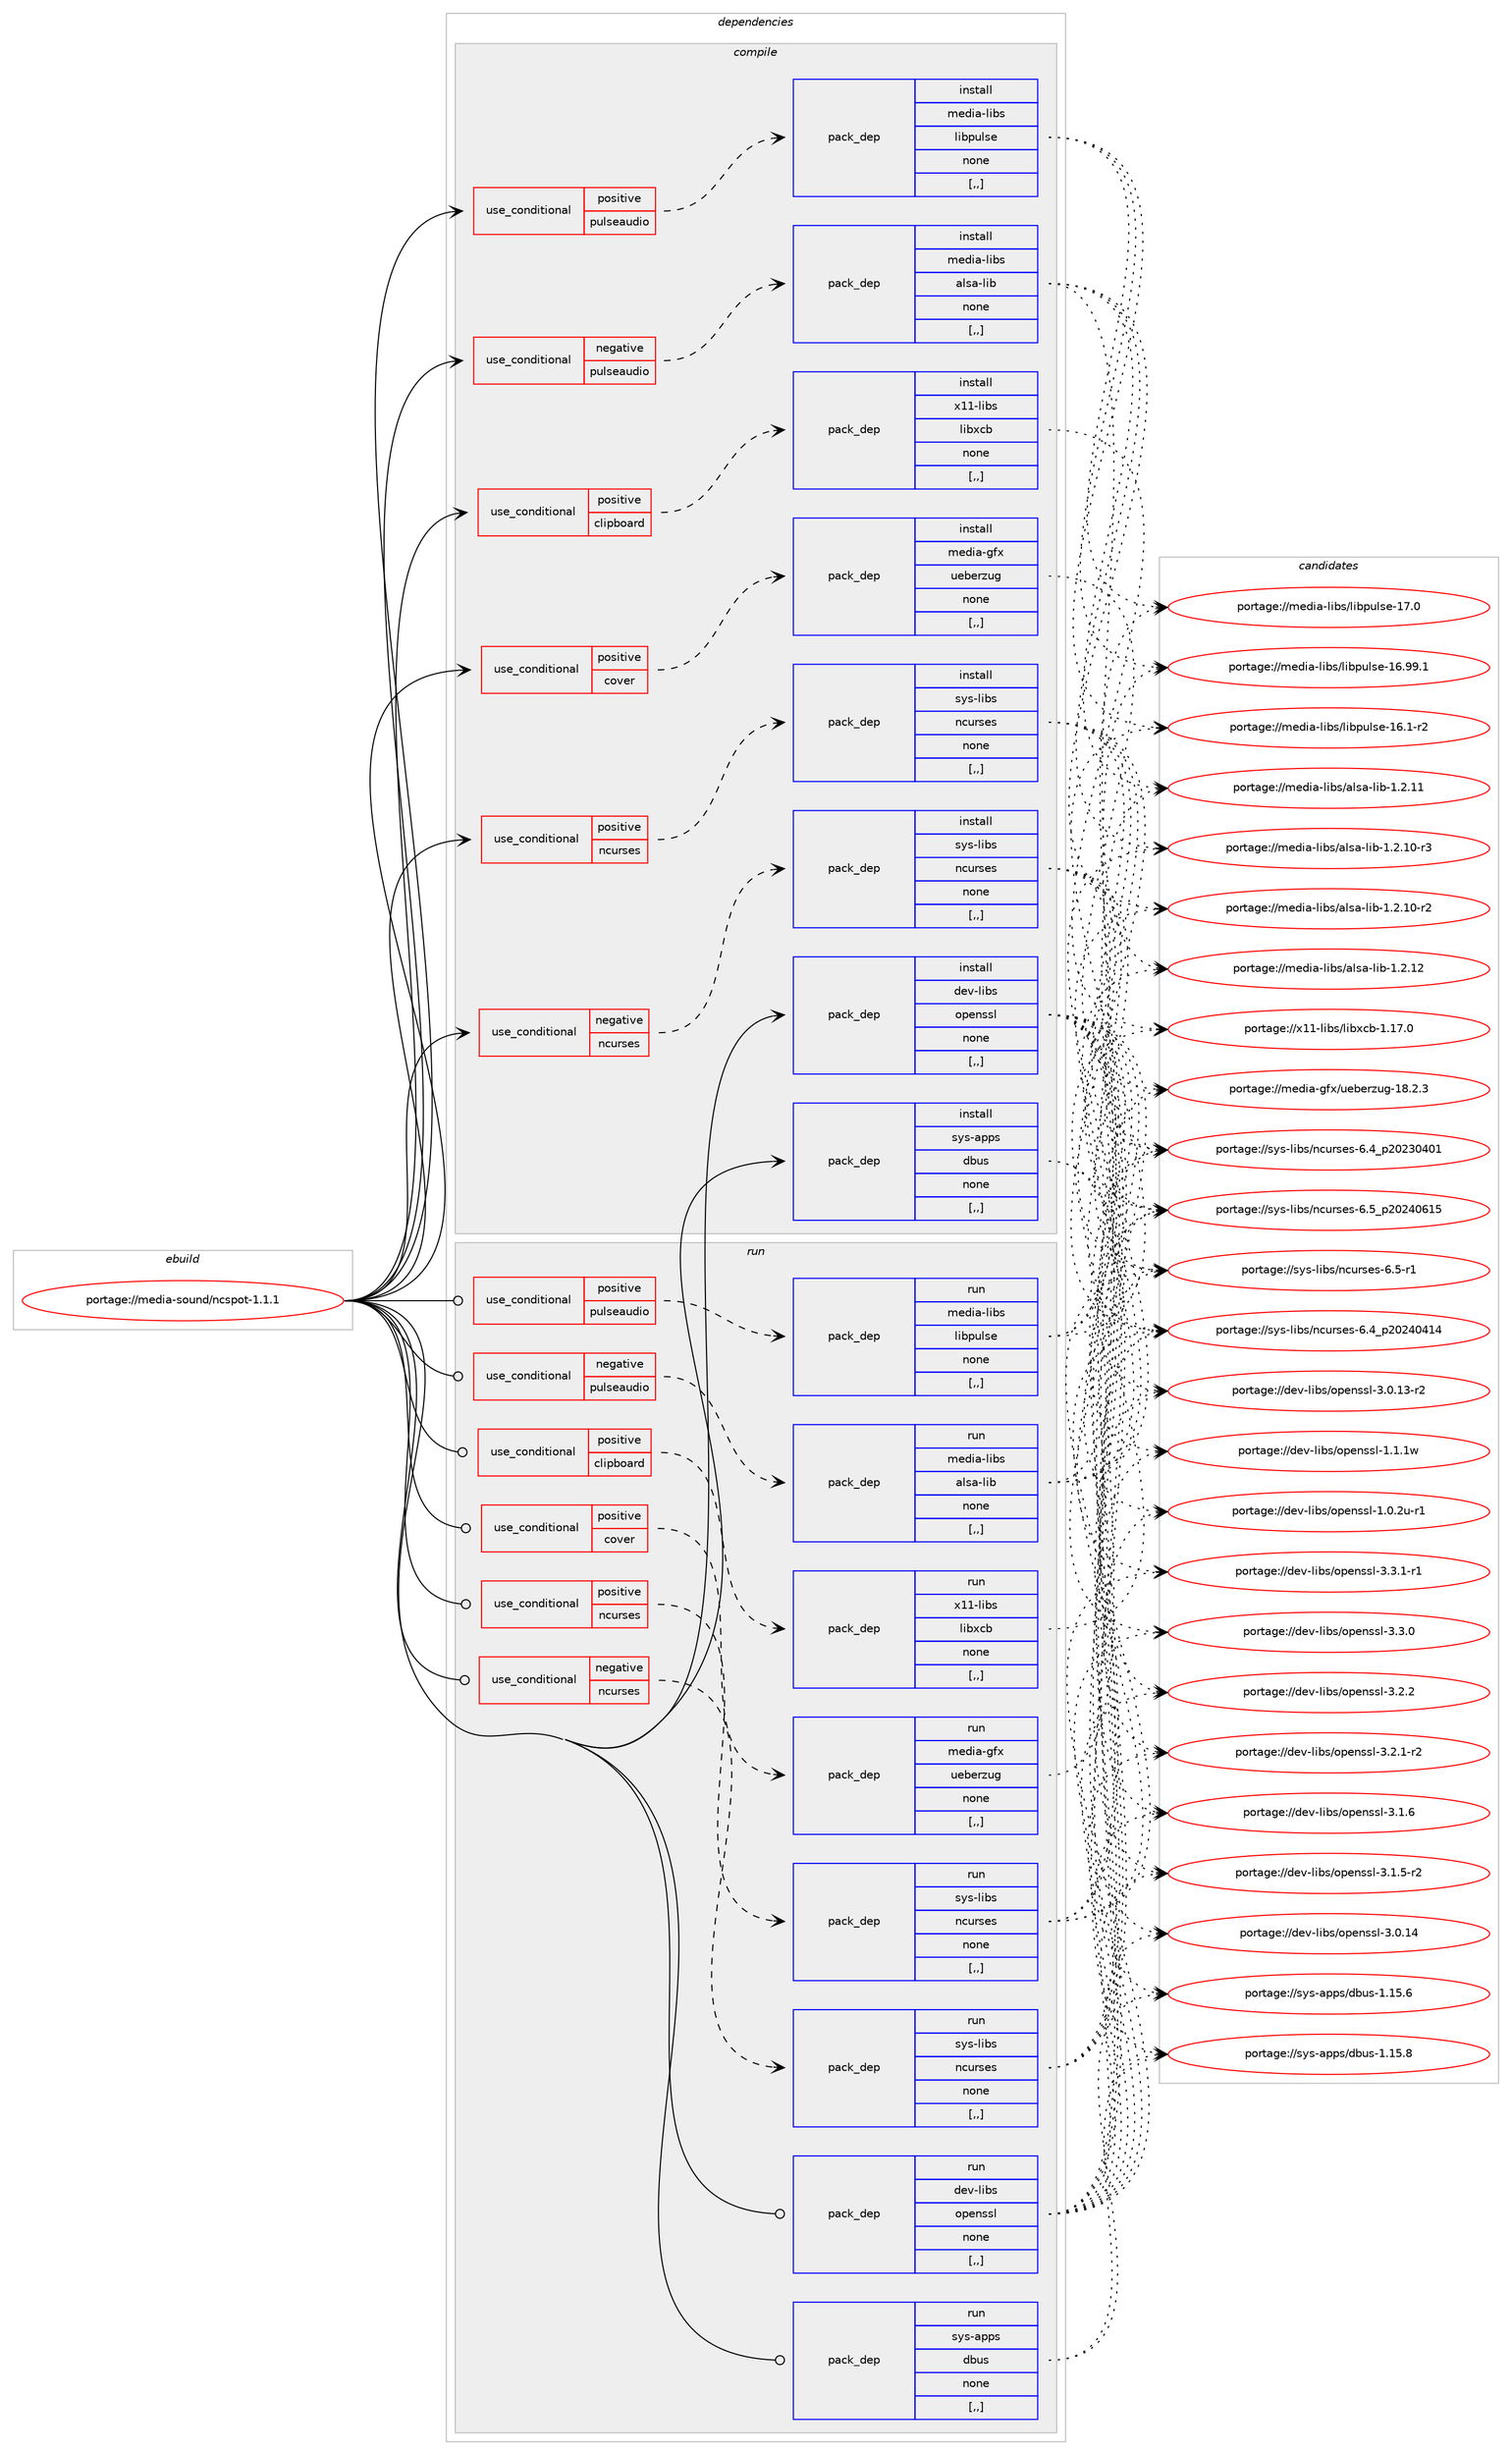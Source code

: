 digraph prolog {

# *************
# Graph options
# *************

newrank=true;
concentrate=true;
compound=true;
graph [rankdir=LR,fontname=Helvetica,fontsize=10,ranksep=1.5];#, ranksep=2.5, nodesep=0.2];
edge  [arrowhead=vee];
node  [fontname=Helvetica,fontsize=10];

# **********
# The ebuild
# **********

subgraph cluster_leftcol {
color=gray;
label=<<i>ebuild</i>>;
id [label="portage://media-sound/ncspot-1.1.1", color=red, width=4, href="../media-sound/ncspot-1.1.1.svg"];
}

# ****************
# The dependencies
# ****************

subgraph cluster_midcol {
color=gray;
label=<<i>dependencies</i>>;
subgraph cluster_compile {
fillcolor="#eeeeee";
style=filled;
label=<<i>compile</i>>;
subgraph cond80678 {
dependency318328 [label=<<TABLE BORDER="0" CELLBORDER="1" CELLSPACING="0" CELLPADDING="4"><TR><TD ROWSPAN="3" CELLPADDING="10">use_conditional</TD></TR><TR><TD>negative</TD></TR><TR><TD>ncurses</TD></TR></TABLE>>, shape=none, color=red];
subgraph pack235195 {
dependency318329 [label=<<TABLE BORDER="0" CELLBORDER="1" CELLSPACING="0" CELLPADDING="4" WIDTH="220"><TR><TD ROWSPAN="6" CELLPADDING="30">pack_dep</TD></TR><TR><TD WIDTH="110">install</TD></TR><TR><TD>sys-libs</TD></TR><TR><TD>ncurses</TD></TR><TR><TD>none</TD></TR><TR><TD>[,,]</TD></TR></TABLE>>, shape=none, color=blue];
}
dependency318328:e -> dependency318329:w [weight=20,style="dashed",arrowhead="vee"];
}
id:e -> dependency318328:w [weight=20,style="solid",arrowhead="vee"];
subgraph cond80679 {
dependency318330 [label=<<TABLE BORDER="0" CELLBORDER="1" CELLSPACING="0" CELLPADDING="4"><TR><TD ROWSPAN="3" CELLPADDING="10">use_conditional</TD></TR><TR><TD>negative</TD></TR><TR><TD>pulseaudio</TD></TR></TABLE>>, shape=none, color=red];
subgraph pack235196 {
dependency318331 [label=<<TABLE BORDER="0" CELLBORDER="1" CELLSPACING="0" CELLPADDING="4" WIDTH="220"><TR><TD ROWSPAN="6" CELLPADDING="30">pack_dep</TD></TR><TR><TD WIDTH="110">install</TD></TR><TR><TD>media-libs</TD></TR><TR><TD>alsa-lib</TD></TR><TR><TD>none</TD></TR><TR><TD>[,,]</TD></TR></TABLE>>, shape=none, color=blue];
}
dependency318330:e -> dependency318331:w [weight=20,style="dashed",arrowhead="vee"];
}
id:e -> dependency318330:w [weight=20,style="solid",arrowhead="vee"];
subgraph cond80680 {
dependency318332 [label=<<TABLE BORDER="0" CELLBORDER="1" CELLSPACING="0" CELLPADDING="4"><TR><TD ROWSPAN="3" CELLPADDING="10">use_conditional</TD></TR><TR><TD>positive</TD></TR><TR><TD>clipboard</TD></TR></TABLE>>, shape=none, color=red];
subgraph pack235197 {
dependency318333 [label=<<TABLE BORDER="0" CELLBORDER="1" CELLSPACING="0" CELLPADDING="4" WIDTH="220"><TR><TD ROWSPAN="6" CELLPADDING="30">pack_dep</TD></TR><TR><TD WIDTH="110">install</TD></TR><TR><TD>x11-libs</TD></TR><TR><TD>libxcb</TD></TR><TR><TD>none</TD></TR><TR><TD>[,,]</TD></TR></TABLE>>, shape=none, color=blue];
}
dependency318332:e -> dependency318333:w [weight=20,style="dashed",arrowhead="vee"];
}
id:e -> dependency318332:w [weight=20,style="solid",arrowhead="vee"];
subgraph cond80681 {
dependency318334 [label=<<TABLE BORDER="0" CELLBORDER="1" CELLSPACING="0" CELLPADDING="4"><TR><TD ROWSPAN="3" CELLPADDING="10">use_conditional</TD></TR><TR><TD>positive</TD></TR><TR><TD>cover</TD></TR></TABLE>>, shape=none, color=red];
subgraph pack235198 {
dependency318335 [label=<<TABLE BORDER="0" CELLBORDER="1" CELLSPACING="0" CELLPADDING="4" WIDTH="220"><TR><TD ROWSPAN="6" CELLPADDING="30">pack_dep</TD></TR><TR><TD WIDTH="110">install</TD></TR><TR><TD>media-gfx</TD></TR><TR><TD>ueberzug</TD></TR><TR><TD>none</TD></TR><TR><TD>[,,]</TD></TR></TABLE>>, shape=none, color=blue];
}
dependency318334:e -> dependency318335:w [weight=20,style="dashed",arrowhead="vee"];
}
id:e -> dependency318334:w [weight=20,style="solid",arrowhead="vee"];
subgraph cond80682 {
dependency318336 [label=<<TABLE BORDER="0" CELLBORDER="1" CELLSPACING="0" CELLPADDING="4"><TR><TD ROWSPAN="3" CELLPADDING="10">use_conditional</TD></TR><TR><TD>positive</TD></TR><TR><TD>ncurses</TD></TR></TABLE>>, shape=none, color=red];
subgraph pack235199 {
dependency318337 [label=<<TABLE BORDER="0" CELLBORDER="1" CELLSPACING="0" CELLPADDING="4" WIDTH="220"><TR><TD ROWSPAN="6" CELLPADDING="30">pack_dep</TD></TR><TR><TD WIDTH="110">install</TD></TR><TR><TD>sys-libs</TD></TR><TR><TD>ncurses</TD></TR><TR><TD>none</TD></TR><TR><TD>[,,]</TD></TR></TABLE>>, shape=none, color=blue];
}
dependency318336:e -> dependency318337:w [weight=20,style="dashed",arrowhead="vee"];
}
id:e -> dependency318336:w [weight=20,style="solid",arrowhead="vee"];
subgraph cond80683 {
dependency318338 [label=<<TABLE BORDER="0" CELLBORDER="1" CELLSPACING="0" CELLPADDING="4"><TR><TD ROWSPAN="3" CELLPADDING="10">use_conditional</TD></TR><TR><TD>positive</TD></TR><TR><TD>pulseaudio</TD></TR></TABLE>>, shape=none, color=red];
subgraph pack235200 {
dependency318339 [label=<<TABLE BORDER="0" CELLBORDER="1" CELLSPACING="0" CELLPADDING="4" WIDTH="220"><TR><TD ROWSPAN="6" CELLPADDING="30">pack_dep</TD></TR><TR><TD WIDTH="110">install</TD></TR><TR><TD>media-libs</TD></TR><TR><TD>libpulse</TD></TR><TR><TD>none</TD></TR><TR><TD>[,,]</TD></TR></TABLE>>, shape=none, color=blue];
}
dependency318338:e -> dependency318339:w [weight=20,style="dashed",arrowhead="vee"];
}
id:e -> dependency318338:w [weight=20,style="solid",arrowhead="vee"];
subgraph pack235201 {
dependency318340 [label=<<TABLE BORDER="0" CELLBORDER="1" CELLSPACING="0" CELLPADDING="4" WIDTH="220"><TR><TD ROWSPAN="6" CELLPADDING="30">pack_dep</TD></TR><TR><TD WIDTH="110">install</TD></TR><TR><TD>dev-libs</TD></TR><TR><TD>openssl</TD></TR><TR><TD>none</TD></TR><TR><TD>[,,]</TD></TR></TABLE>>, shape=none, color=blue];
}
id:e -> dependency318340:w [weight=20,style="solid",arrowhead="vee"];
subgraph pack235202 {
dependency318341 [label=<<TABLE BORDER="0" CELLBORDER="1" CELLSPACING="0" CELLPADDING="4" WIDTH="220"><TR><TD ROWSPAN="6" CELLPADDING="30">pack_dep</TD></TR><TR><TD WIDTH="110">install</TD></TR><TR><TD>sys-apps</TD></TR><TR><TD>dbus</TD></TR><TR><TD>none</TD></TR><TR><TD>[,,]</TD></TR></TABLE>>, shape=none, color=blue];
}
id:e -> dependency318341:w [weight=20,style="solid",arrowhead="vee"];
}
subgraph cluster_compileandrun {
fillcolor="#eeeeee";
style=filled;
label=<<i>compile and run</i>>;
}
subgraph cluster_run {
fillcolor="#eeeeee";
style=filled;
label=<<i>run</i>>;
subgraph cond80684 {
dependency318342 [label=<<TABLE BORDER="0" CELLBORDER="1" CELLSPACING="0" CELLPADDING="4"><TR><TD ROWSPAN="3" CELLPADDING="10">use_conditional</TD></TR><TR><TD>negative</TD></TR><TR><TD>ncurses</TD></TR></TABLE>>, shape=none, color=red];
subgraph pack235203 {
dependency318343 [label=<<TABLE BORDER="0" CELLBORDER="1" CELLSPACING="0" CELLPADDING="4" WIDTH="220"><TR><TD ROWSPAN="6" CELLPADDING="30">pack_dep</TD></TR><TR><TD WIDTH="110">run</TD></TR><TR><TD>sys-libs</TD></TR><TR><TD>ncurses</TD></TR><TR><TD>none</TD></TR><TR><TD>[,,]</TD></TR></TABLE>>, shape=none, color=blue];
}
dependency318342:e -> dependency318343:w [weight=20,style="dashed",arrowhead="vee"];
}
id:e -> dependency318342:w [weight=20,style="solid",arrowhead="odot"];
subgraph cond80685 {
dependency318344 [label=<<TABLE BORDER="0" CELLBORDER="1" CELLSPACING="0" CELLPADDING="4"><TR><TD ROWSPAN="3" CELLPADDING="10">use_conditional</TD></TR><TR><TD>negative</TD></TR><TR><TD>pulseaudio</TD></TR></TABLE>>, shape=none, color=red];
subgraph pack235204 {
dependency318345 [label=<<TABLE BORDER="0" CELLBORDER="1" CELLSPACING="0" CELLPADDING="4" WIDTH="220"><TR><TD ROWSPAN="6" CELLPADDING="30">pack_dep</TD></TR><TR><TD WIDTH="110">run</TD></TR><TR><TD>media-libs</TD></TR><TR><TD>alsa-lib</TD></TR><TR><TD>none</TD></TR><TR><TD>[,,]</TD></TR></TABLE>>, shape=none, color=blue];
}
dependency318344:e -> dependency318345:w [weight=20,style="dashed",arrowhead="vee"];
}
id:e -> dependency318344:w [weight=20,style="solid",arrowhead="odot"];
subgraph cond80686 {
dependency318346 [label=<<TABLE BORDER="0" CELLBORDER="1" CELLSPACING="0" CELLPADDING="4"><TR><TD ROWSPAN="3" CELLPADDING="10">use_conditional</TD></TR><TR><TD>positive</TD></TR><TR><TD>clipboard</TD></TR></TABLE>>, shape=none, color=red];
subgraph pack235205 {
dependency318347 [label=<<TABLE BORDER="0" CELLBORDER="1" CELLSPACING="0" CELLPADDING="4" WIDTH="220"><TR><TD ROWSPAN="6" CELLPADDING="30">pack_dep</TD></TR><TR><TD WIDTH="110">run</TD></TR><TR><TD>x11-libs</TD></TR><TR><TD>libxcb</TD></TR><TR><TD>none</TD></TR><TR><TD>[,,]</TD></TR></TABLE>>, shape=none, color=blue];
}
dependency318346:e -> dependency318347:w [weight=20,style="dashed",arrowhead="vee"];
}
id:e -> dependency318346:w [weight=20,style="solid",arrowhead="odot"];
subgraph cond80687 {
dependency318348 [label=<<TABLE BORDER="0" CELLBORDER="1" CELLSPACING="0" CELLPADDING="4"><TR><TD ROWSPAN="3" CELLPADDING="10">use_conditional</TD></TR><TR><TD>positive</TD></TR><TR><TD>cover</TD></TR></TABLE>>, shape=none, color=red];
subgraph pack235206 {
dependency318349 [label=<<TABLE BORDER="0" CELLBORDER="1" CELLSPACING="0" CELLPADDING="4" WIDTH="220"><TR><TD ROWSPAN="6" CELLPADDING="30">pack_dep</TD></TR><TR><TD WIDTH="110">run</TD></TR><TR><TD>media-gfx</TD></TR><TR><TD>ueberzug</TD></TR><TR><TD>none</TD></TR><TR><TD>[,,]</TD></TR></TABLE>>, shape=none, color=blue];
}
dependency318348:e -> dependency318349:w [weight=20,style="dashed",arrowhead="vee"];
}
id:e -> dependency318348:w [weight=20,style="solid",arrowhead="odot"];
subgraph cond80688 {
dependency318350 [label=<<TABLE BORDER="0" CELLBORDER="1" CELLSPACING="0" CELLPADDING="4"><TR><TD ROWSPAN="3" CELLPADDING="10">use_conditional</TD></TR><TR><TD>positive</TD></TR><TR><TD>ncurses</TD></TR></TABLE>>, shape=none, color=red];
subgraph pack235207 {
dependency318351 [label=<<TABLE BORDER="0" CELLBORDER="1" CELLSPACING="0" CELLPADDING="4" WIDTH="220"><TR><TD ROWSPAN="6" CELLPADDING="30">pack_dep</TD></TR><TR><TD WIDTH="110">run</TD></TR><TR><TD>sys-libs</TD></TR><TR><TD>ncurses</TD></TR><TR><TD>none</TD></TR><TR><TD>[,,]</TD></TR></TABLE>>, shape=none, color=blue];
}
dependency318350:e -> dependency318351:w [weight=20,style="dashed",arrowhead="vee"];
}
id:e -> dependency318350:w [weight=20,style="solid",arrowhead="odot"];
subgraph cond80689 {
dependency318352 [label=<<TABLE BORDER="0" CELLBORDER="1" CELLSPACING="0" CELLPADDING="4"><TR><TD ROWSPAN="3" CELLPADDING="10">use_conditional</TD></TR><TR><TD>positive</TD></TR><TR><TD>pulseaudio</TD></TR></TABLE>>, shape=none, color=red];
subgraph pack235208 {
dependency318353 [label=<<TABLE BORDER="0" CELLBORDER="1" CELLSPACING="0" CELLPADDING="4" WIDTH="220"><TR><TD ROWSPAN="6" CELLPADDING="30">pack_dep</TD></TR><TR><TD WIDTH="110">run</TD></TR><TR><TD>media-libs</TD></TR><TR><TD>libpulse</TD></TR><TR><TD>none</TD></TR><TR><TD>[,,]</TD></TR></TABLE>>, shape=none, color=blue];
}
dependency318352:e -> dependency318353:w [weight=20,style="dashed",arrowhead="vee"];
}
id:e -> dependency318352:w [weight=20,style="solid",arrowhead="odot"];
subgraph pack235209 {
dependency318354 [label=<<TABLE BORDER="0" CELLBORDER="1" CELLSPACING="0" CELLPADDING="4" WIDTH="220"><TR><TD ROWSPAN="6" CELLPADDING="30">pack_dep</TD></TR><TR><TD WIDTH="110">run</TD></TR><TR><TD>dev-libs</TD></TR><TR><TD>openssl</TD></TR><TR><TD>none</TD></TR><TR><TD>[,,]</TD></TR></TABLE>>, shape=none, color=blue];
}
id:e -> dependency318354:w [weight=20,style="solid",arrowhead="odot"];
subgraph pack235210 {
dependency318355 [label=<<TABLE BORDER="0" CELLBORDER="1" CELLSPACING="0" CELLPADDING="4" WIDTH="220"><TR><TD ROWSPAN="6" CELLPADDING="30">pack_dep</TD></TR><TR><TD WIDTH="110">run</TD></TR><TR><TD>sys-apps</TD></TR><TR><TD>dbus</TD></TR><TR><TD>none</TD></TR><TR><TD>[,,]</TD></TR></TABLE>>, shape=none, color=blue];
}
id:e -> dependency318355:w [weight=20,style="solid",arrowhead="odot"];
}
}

# **************
# The candidates
# **************

subgraph cluster_choices {
rank=same;
color=gray;
label=<<i>candidates</i>>;

subgraph choice235195 {
color=black;
nodesep=1;
choice1151211154510810598115471109911711411510111545544653951125048505248544953 [label="portage://sys-libs/ncurses-6.5_p20240615", color=red, width=4,href="../sys-libs/ncurses-6.5_p20240615.svg"];
choice11512111545108105981154711099117114115101115455446534511449 [label="portage://sys-libs/ncurses-6.5-r1", color=red, width=4,href="../sys-libs/ncurses-6.5-r1.svg"];
choice1151211154510810598115471109911711411510111545544652951125048505248524952 [label="portage://sys-libs/ncurses-6.4_p20240414", color=red, width=4,href="../sys-libs/ncurses-6.4_p20240414.svg"];
choice1151211154510810598115471109911711411510111545544652951125048505148524849 [label="portage://sys-libs/ncurses-6.4_p20230401", color=red, width=4,href="../sys-libs/ncurses-6.4_p20230401.svg"];
dependency318329:e -> choice1151211154510810598115471109911711411510111545544653951125048505248544953:w [style=dotted,weight="100"];
dependency318329:e -> choice11512111545108105981154711099117114115101115455446534511449:w [style=dotted,weight="100"];
dependency318329:e -> choice1151211154510810598115471109911711411510111545544652951125048505248524952:w [style=dotted,weight="100"];
dependency318329:e -> choice1151211154510810598115471109911711411510111545544652951125048505148524849:w [style=dotted,weight="100"];
}
subgraph choice235196 {
color=black;
nodesep=1;
choice109101100105974510810598115479710811597451081059845494650464950 [label="portage://media-libs/alsa-lib-1.2.12", color=red, width=4,href="../media-libs/alsa-lib-1.2.12.svg"];
choice109101100105974510810598115479710811597451081059845494650464949 [label="portage://media-libs/alsa-lib-1.2.11", color=red, width=4,href="../media-libs/alsa-lib-1.2.11.svg"];
choice1091011001059745108105981154797108115974510810598454946504649484511451 [label="portage://media-libs/alsa-lib-1.2.10-r3", color=red, width=4,href="../media-libs/alsa-lib-1.2.10-r3.svg"];
choice1091011001059745108105981154797108115974510810598454946504649484511450 [label="portage://media-libs/alsa-lib-1.2.10-r2", color=red, width=4,href="../media-libs/alsa-lib-1.2.10-r2.svg"];
dependency318331:e -> choice109101100105974510810598115479710811597451081059845494650464950:w [style=dotted,weight="100"];
dependency318331:e -> choice109101100105974510810598115479710811597451081059845494650464949:w [style=dotted,weight="100"];
dependency318331:e -> choice1091011001059745108105981154797108115974510810598454946504649484511451:w [style=dotted,weight="100"];
dependency318331:e -> choice1091011001059745108105981154797108115974510810598454946504649484511450:w [style=dotted,weight="100"];
}
subgraph choice235197 {
color=black;
nodesep=1;
choice120494945108105981154710810598120999845494649554648 [label="portage://x11-libs/libxcb-1.17.0", color=red, width=4,href="../x11-libs/libxcb-1.17.0.svg"];
dependency318333:e -> choice120494945108105981154710810598120999845494649554648:w [style=dotted,weight="100"];
}
subgraph choice235198 {
color=black;
nodesep=1;
choice1091011001059745103102120471171019810111412211710345495646504651 [label="portage://media-gfx/ueberzug-18.2.3", color=red, width=4,href="../media-gfx/ueberzug-18.2.3.svg"];
dependency318335:e -> choice1091011001059745103102120471171019810111412211710345495646504651:w [style=dotted,weight="100"];
}
subgraph choice235199 {
color=black;
nodesep=1;
choice1151211154510810598115471109911711411510111545544653951125048505248544953 [label="portage://sys-libs/ncurses-6.5_p20240615", color=red, width=4,href="../sys-libs/ncurses-6.5_p20240615.svg"];
choice11512111545108105981154711099117114115101115455446534511449 [label="portage://sys-libs/ncurses-6.5-r1", color=red, width=4,href="../sys-libs/ncurses-6.5-r1.svg"];
choice1151211154510810598115471109911711411510111545544652951125048505248524952 [label="portage://sys-libs/ncurses-6.4_p20240414", color=red, width=4,href="../sys-libs/ncurses-6.4_p20240414.svg"];
choice1151211154510810598115471109911711411510111545544652951125048505148524849 [label="portage://sys-libs/ncurses-6.4_p20230401", color=red, width=4,href="../sys-libs/ncurses-6.4_p20230401.svg"];
dependency318337:e -> choice1151211154510810598115471109911711411510111545544653951125048505248544953:w [style=dotted,weight="100"];
dependency318337:e -> choice11512111545108105981154711099117114115101115455446534511449:w [style=dotted,weight="100"];
dependency318337:e -> choice1151211154510810598115471109911711411510111545544652951125048505248524952:w [style=dotted,weight="100"];
dependency318337:e -> choice1151211154510810598115471109911711411510111545544652951125048505148524849:w [style=dotted,weight="100"];
}
subgraph choice235200 {
color=black;
nodesep=1;
choice10910110010597451081059811547108105981121171081151014549554648 [label="portage://media-libs/libpulse-17.0", color=red, width=4,href="../media-libs/libpulse-17.0.svg"];
choice10910110010597451081059811547108105981121171081151014549544657574649 [label="portage://media-libs/libpulse-16.99.1", color=red, width=4,href="../media-libs/libpulse-16.99.1.svg"];
choice109101100105974510810598115471081059811211710811510145495446494511450 [label="portage://media-libs/libpulse-16.1-r2", color=red, width=4,href="../media-libs/libpulse-16.1-r2.svg"];
dependency318339:e -> choice10910110010597451081059811547108105981121171081151014549554648:w [style=dotted,weight="100"];
dependency318339:e -> choice10910110010597451081059811547108105981121171081151014549544657574649:w [style=dotted,weight="100"];
dependency318339:e -> choice109101100105974510810598115471081059811211710811510145495446494511450:w [style=dotted,weight="100"];
}
subgraph choice235201 {
color=black;
nodesep=1;
choice1001011184510810598115471111121011101151151084551465146494511449 [label="portage://dev-libs/openssl-3.3.1-r1", color=red, width=4,href="../dev-libs/openssl-3.3.1-r1.svg"];
choice100101118451081059811547111112101110115115108455146514648 [label="portage://dev-libs/openssl-3.3.0", color=red, width=4,href="../dev-libs/openssl-3.3.0.svg"];
choice100101118451081059811547111112101110115115108455146504650 [label="portage://dev-libs/openssl-3.2.2", color=red, width=4,href="../dev-libs/openssl-3.2.2.svg"];
choice1001011184510810598115471111121011101151151084551465046494511450 [label="portage://dev-libs/openssl-3.2.1-r2", color=red, width=4,href="../dev-libs/openssl-3.2.1-r2.svg"];
choice100101118451081059811547111112101110115115108455146494654 [label="portage://dev-libs/openssl-3.1.6", color=red, width=4,href="../dev-libs/openssl-3.1.6.svg"];
choice1001011184510810598115471111121011101151151084551464946534511450 [label="portage://dev-libs/openssl-3.1.5-r2", color=red, width=4,href="../dev-libs/openssl-3.1.5-r2.svg"];
choice10010111845108105981154711111210111011511510845514648464952 [label="portage://dev-libs/openssl-3.0.14", color=red, width=4,href="../dev-libs/openssl-3.0.14.svg"];
choice100101118451081059811547111112101110115115108455146484649514511450 [label="portage://dev-libs/openssl-3.0.13-r2", color=red, width=4,href="../dev-libs/openssl-3.0.13-r2.svg"];
choice100101118451081059811547111112101110115115108454946494649119 [label="portage://dev-libs/openssl-1.1.1w", color=red, width=4,href="../dev-libs/openssl-1.1.1w.svg"];
choice1001011184510810598115471111121011101151151084549464846501174511449 [label="portage://dev-libs/openssl-1.0.2u-r1", color=red, width=4,href="../dev-libs/openssl-1.0.2u-r1.svg"];
dependency318340:e -> choice1001011184510810598115471111121011101151151084551465146494511449:w [style=dotted,weight="100"];
dependency318340:e -> choice100101118451081059811547111112101110115115108455146514648:w [style=dotted,weight="100"];
dependency318340:e -> choice100101118451081059811547111112101110115115108455146504650:w [style=dotted,weight="100"];
dependency318340:e -> choice1001011184510810598115471111121011101151151084551465046494511450:w [style=dotted,weight="100"];
dependency318340:e -> choice100101118451081059811547111112101110115115108455146494654:w [style=dotted,weight="100"];
dependency318340:e -> choice1001011184510810598115471111121011101151151084551464946534511450:w [style=dotted,weight="100"];
dependency318340:e -> choice10010111845108105981154711111210111011511510845514648464952:w [style=dotted,weight="100"];
dependency318340:e -> choice100101118451081059811547111112101110115115108455146484649514511450:w [style=dotted,weight="100"];
dependency318340:e -> choice100101118451081059811547111112101110115115108454946494649119:w [style=dotted,weight="100"];
dependency318340:e -> choice1001011184510810598115471111121011101151151084549464846501174511449:w [style=dotted,weight="100"];
}
subgraph choice235202 {
color=black;
nodesep=1;
choice1151211154597112112115471009811711545494649534656 [label="portage://sys-apps/dbus-1.15.8", color=red, width=4,href="../sys-apps/dbus-1.15.8.svg"];
choice1151211154597112112115471009811711545494649534654 [label="portage://sys-apps/dbus-1.15.6", color=red, width=4,href="../sys-apps/dbus-1.15.6.svg"];
dependency318341:e -> choice1151211154597112112115471009811711545494649534656:w [style=dotted,weight="100"];
dependency318341:e -> choice1151211154597112112115471009811711545494649534654:w [style=dotted,weight="100"];
}
subgraph choice235203 {
color=black;
nodesep=1;
choice1151211154510810598115471109911711411510111545544653951125048505248544953 [label="portage://sys-libs/ncurses-6.5_p20240615", color=red, width=4,href="../sys-libs/ncurses-6.5_p20240615.svg"];
choice11512111545108105981154711099117114115101115455446534511449 [label="portage://sys-libs/ncurses-6.5-r1", color=red, width=4,href="../sys-libs/ncurses-6.5-r1.svg"];
choice1151211154510810598115471109911711411510111545544652951125048505248524952 [label="portage://sys-libs/ncurses-6.4_p20240414", color=red, width=4,href="../sys-libs/ncurses-6.4_p20240414.svg"];
choice1151211154510810598115471109911711411510111545544652951125048505148524849 [label="portage://sys-libs/ncurses-6.4_p20230401", color=red, width=4,href="../sys-libs/ncurses-6.4_p20230401.svg"];
dependency318343:e -> choice1151211154510810598115471109911711411510111545544653951125048505248544953:w [style=dotted,weight="100"];
dependency318343:e -> choice11512111545108105981154711099117114115101115455446534511449:w [style=dotted,weight="100"];
dependency318343:e -> choice1151211154510810598115471109911711411510111545544652951125048505248524952:w [style=dotted,weight="100"];
dependency318343:e -> choice1151211154510810598115471109911711411510111545544652951125048505148524849:w [style=dotted,weight="100"];
}
subgraph choice235204 {
color=black;
nodesep=1;
choice109101100105974510810598115479710811597451081059845494650464950 [label="portage://media-libs/alsa-lib-1.2.12", color=red, width=4,href="../media-libs/alsa-lib-1.2.12.svg"];
choice109101100105974510810598115479710811597451081059845494650464949 [label="portage://media-libs/alsa-lib-1.2.11", color=red, width=4,href="../media-libs/alsa-lib-1.2.11.svg"];
choice1091011001059745108105981154797108115974510810598454946504649484511451 [label="portage://media-libs/alsa-lib-1.2.10-r3", color=red, width=4,href="../media-libs/alsa-lib-1.2.10-r3.svg"];
choice1091011001059745108105981154797108115974510810598454946504649484511450 [label="portage://media-libs/alsa-lib-1.2.10-r2", color=red, width=4,href="../media-libs/alsa-lib-1.2.10-r2.svg"];
dependency318345:e -> choice109101100105974510810598115479710811597451081059845494650464950:w [style=dotted,weight="100"];
dependency318345:e -> choice109101100105974510810598115479710811597451081059845494650464949:w [style=dotted,weight="100"];
dependency318345:e -> choice1091011001059745108105981154797108115974510810598454946504649484511451:w [style=dotted,weight="100"];
dependency318345:e -> choice1091011001059745108105981154797108115974510810598454946504649484511450:w [style=dotted,weight="100"];
}
subgraph choice235205 {
color=black;
nodesep=1;
choice120494945108105981154710810598120999845494649554648 [label="portage://x11-libs/libxcb-1.17.0", color=red, width=4,href="../x11-libs/libxcb-1.17.0.svg"];
dependency318347:e -> choice120494945108105981154710810598120999845494649554648:w [style=dotted,weight="100"];
}
subgraph choice235206 {
color=black;
nodesep=1;
choice1091011001059745103102120471171019810111412211710345495646504651 [label="portage://media-gfx/ueberzug-18.2.3", color=red, width=4,href="../media-gfx/ueberzug-18.2.3.svg"];
dependency318349:e -> choice1091011001059745103102120471171019810111412211710345495646504651:w [style=dotted,weight="100"];
}
subgraph choice235207 {
color=black;
nodesep=1;
choice1151211154510810598115471109911711411510111545544653951125048505248544953 [label="portage://sys-libs/ncurses-6.5_p20240615", color=red, width=4,href="../sys-libs/ncurses-6.5_p20240615.svg"];
choice11512111545108105981154711099117114115101115455446534511449 [label="portage://sys-libs/ncurses-6.5-r1", color=red, width=4,href="../sys-libs/ncurses-6.5-r1.svg"];
choice1151211154510810598115471109911711411510111545544652951125048505248524952 [label="portage://sys-libs/ncurses-6.4_p20240414", color=red, width=4,href="../sys-libs/ncurses-6.4_p20240414.svg"];
choice1151211154510810598115471109911711411510111545544652951125048505148524849 [label="portage://sys-libs/ncurses-6.4_p20230401", color=red, width=4,href="../sys-libs/ncurses-6.4_p20230401.svg"];
dependency318351:e -> choice1151211154510810598115471109911711411510111545544653951125048505248544953:w [style=dotted,weight="100"];
dependency318351:e -> choice11512111545108105981154711099117114115101115455446534511449:w [style=dotted,weight="100"];
dependency318351:e -> choice1151211154510810598115471109911711411510111545544652951125048505248524952:w [style=dotted,weight="100"];
dependency318351:e -> choice1151211154510810598115471109911711411510111545544652951125048505148524849:w [style=dotted,weight="100"];
}
subgraph choice235208 {
color=black;
nodesep=1;
choice10910110010597451081059811547108105981121171081151014549554648 [label="portage://media-libs/libpulse-17.0", color=red, width=4,href="../media-libs/libpulse-17.0.svg"];
choice10910110010597451081059811547108105981121171081151014549544657574649 [label="portage://media-libs/libpulse-16.99.1", color=red, width=4,href="../media-libs/libpulse-16.99.1.svg"];
choice109101100105974510810598115471081059811211710811510145495446494511450 [label="portage://media-libs/libpulse-16.1-r2", color=red, width=4,href="../media-libs/libpulse-16.1-r2.svg"];
dependency318353:e -> choice10910110010597451081059811547108105981121171081151014549554648:w [style=dotted,weight="100"];
dependency318353:e -> choice10910110010597451081059811547108105981121171081151014549544657574649:w [style=dotted,weight="100"];
dependency318353:e -> choice109101100105974510810598115471081059811211710811510145495446494511450:w [style=dotted,weight="100"];
}
subgraph choice235209 {
color=black;
nodesep=1;
choice1001011184510810598115471111121011101151151084551465146494511449 [label="portage://dev-libs/openssl-3.3.1-r1", color=red, width=4,href="../dev-libs/openssl-3.3.1-r1.svg"];
choice100101118451081059811547111112101110115115108455146514648 [label="portage://dev-libs/openssl-3.3.0", color=red, width=4,href="../dev-libs/openssl-3.3.0.svg"];
choice100101118451081059811547111112101110115115108455146504650 [label="portage://dev-libs/openssl-3.2.2", color=red, width=4,href="../dev-libs/openssl-3.2.2.svg"];
choice1001011184510810598115471111121011101151151084551465046494511450 [label="portage://dev-libs/openssl-3.2.1-r2", color=red, width=4,href="../dev-libs/openssl-3.2.1-r2.svg"];
choice100101118451081059811547111112101110115115108455146494654 [label="portage://dev-libs/openssl-3.1.6", color=red, width=4,href="../dev-libs/openssl-3.1.6.svg"];
choice1001011184510810598115471111121011101151151084551464946534511450 [label="portage://dev-libs/openssl-3.1.5-r2", color=red, width=4,href="../dev-libs/openssl-3.1.5-r2.svg"];
choice10010111845108105981154711111210111011511510845514648464952 [label="portage://dev-libs/openssl-3.0.14", color=red, width=4,href="../dev-libs/openssl-3.0.14.svg"];
choice100101118451081059811547111112101110115115108455146484649514511450 [label="portage://dev-libs/openssl-3.0.13-r2", color=red, width=4,href="../dev-libs/openssl-3.0.13-r2.svg"];
choice100101118451081059811547111112101110115115108454946494649119 [label="portage://dev-libs/openssl-1.1.1w", color=red, width=4,href="../dev-libs/openssl-1.1.1w.svg"];
choice1001011184510810598115471111121011101151151084549464846501174511449 [label="portage://dev-libs/openssl-1.0.2u-r1", color=red, width=4,href="../dev-libs/openssl-1.0.2u-r1.svg"];
dependency318354:e -> choice1001011184510810598115471111121011101151151084551465146494511449:w [style=dotted,weight="100"];
dependency318354:e -> choice100101118451081059811547111112101110115115108455146514648:w [style=dotted,weight="100"];
dependency318354:e -> choice100101118451081059811547111112101110115115108455146504650:w [style=dotted,weight="100"];
dependency318354:e -> choice1001011184510810598115471111121011101151151084551465046494511450:w [style=dotted,weight="100"];
dependency318354:e -> choice100101118451081059811547111112101110115115108455146494654:w [style=dotted,weight="100"];
dependency318354:e -> choice1001011184510810598115471111121011101151151084551464946534511450:w [style=dotted,weight="100"];
dependency318354:e -> choice10010111845108105981154711111210111011511510845514648464952:w [style=dotted,weight="100"];
dependency318354:e -> choice100101118451081059811547111112101110115115108455146484649514511450:w [style=dotted,weight="100"];
dependency318354:e -> choice100101118451081059811547111112101110115115108454946494649119:w [style=dotted,weight="100"];
dependency318354:e -> choice1001011184510810598115471111121011101151151084549464846501174511449:w [style=dotted,weight="100"];
}
subgraph choice235210 {
color=black;
nodesep=1;
choice1151211154597112112115471009811711545494649534656 [label="portage://sys-apps/dbus-1.15.8", color=red, width=4,href="../sys-apps/dbus-1.15.8.svg"];
choice1151211154597112112115471009811711545494649534654 [label="portage://sys-apps/dbus-1.15.6", color=red, width=4,href="../sys-apps/dbus-1.15.6.svg"];
dependency318355:e -> choice1151211154597112112115471009811711545494649534656:w [style=dotted,weight="100"];
dependency318355:e -> choice1151211154597112112115471009811711545494649534654:w [style=dotted,weight="100"];
}
}

}
